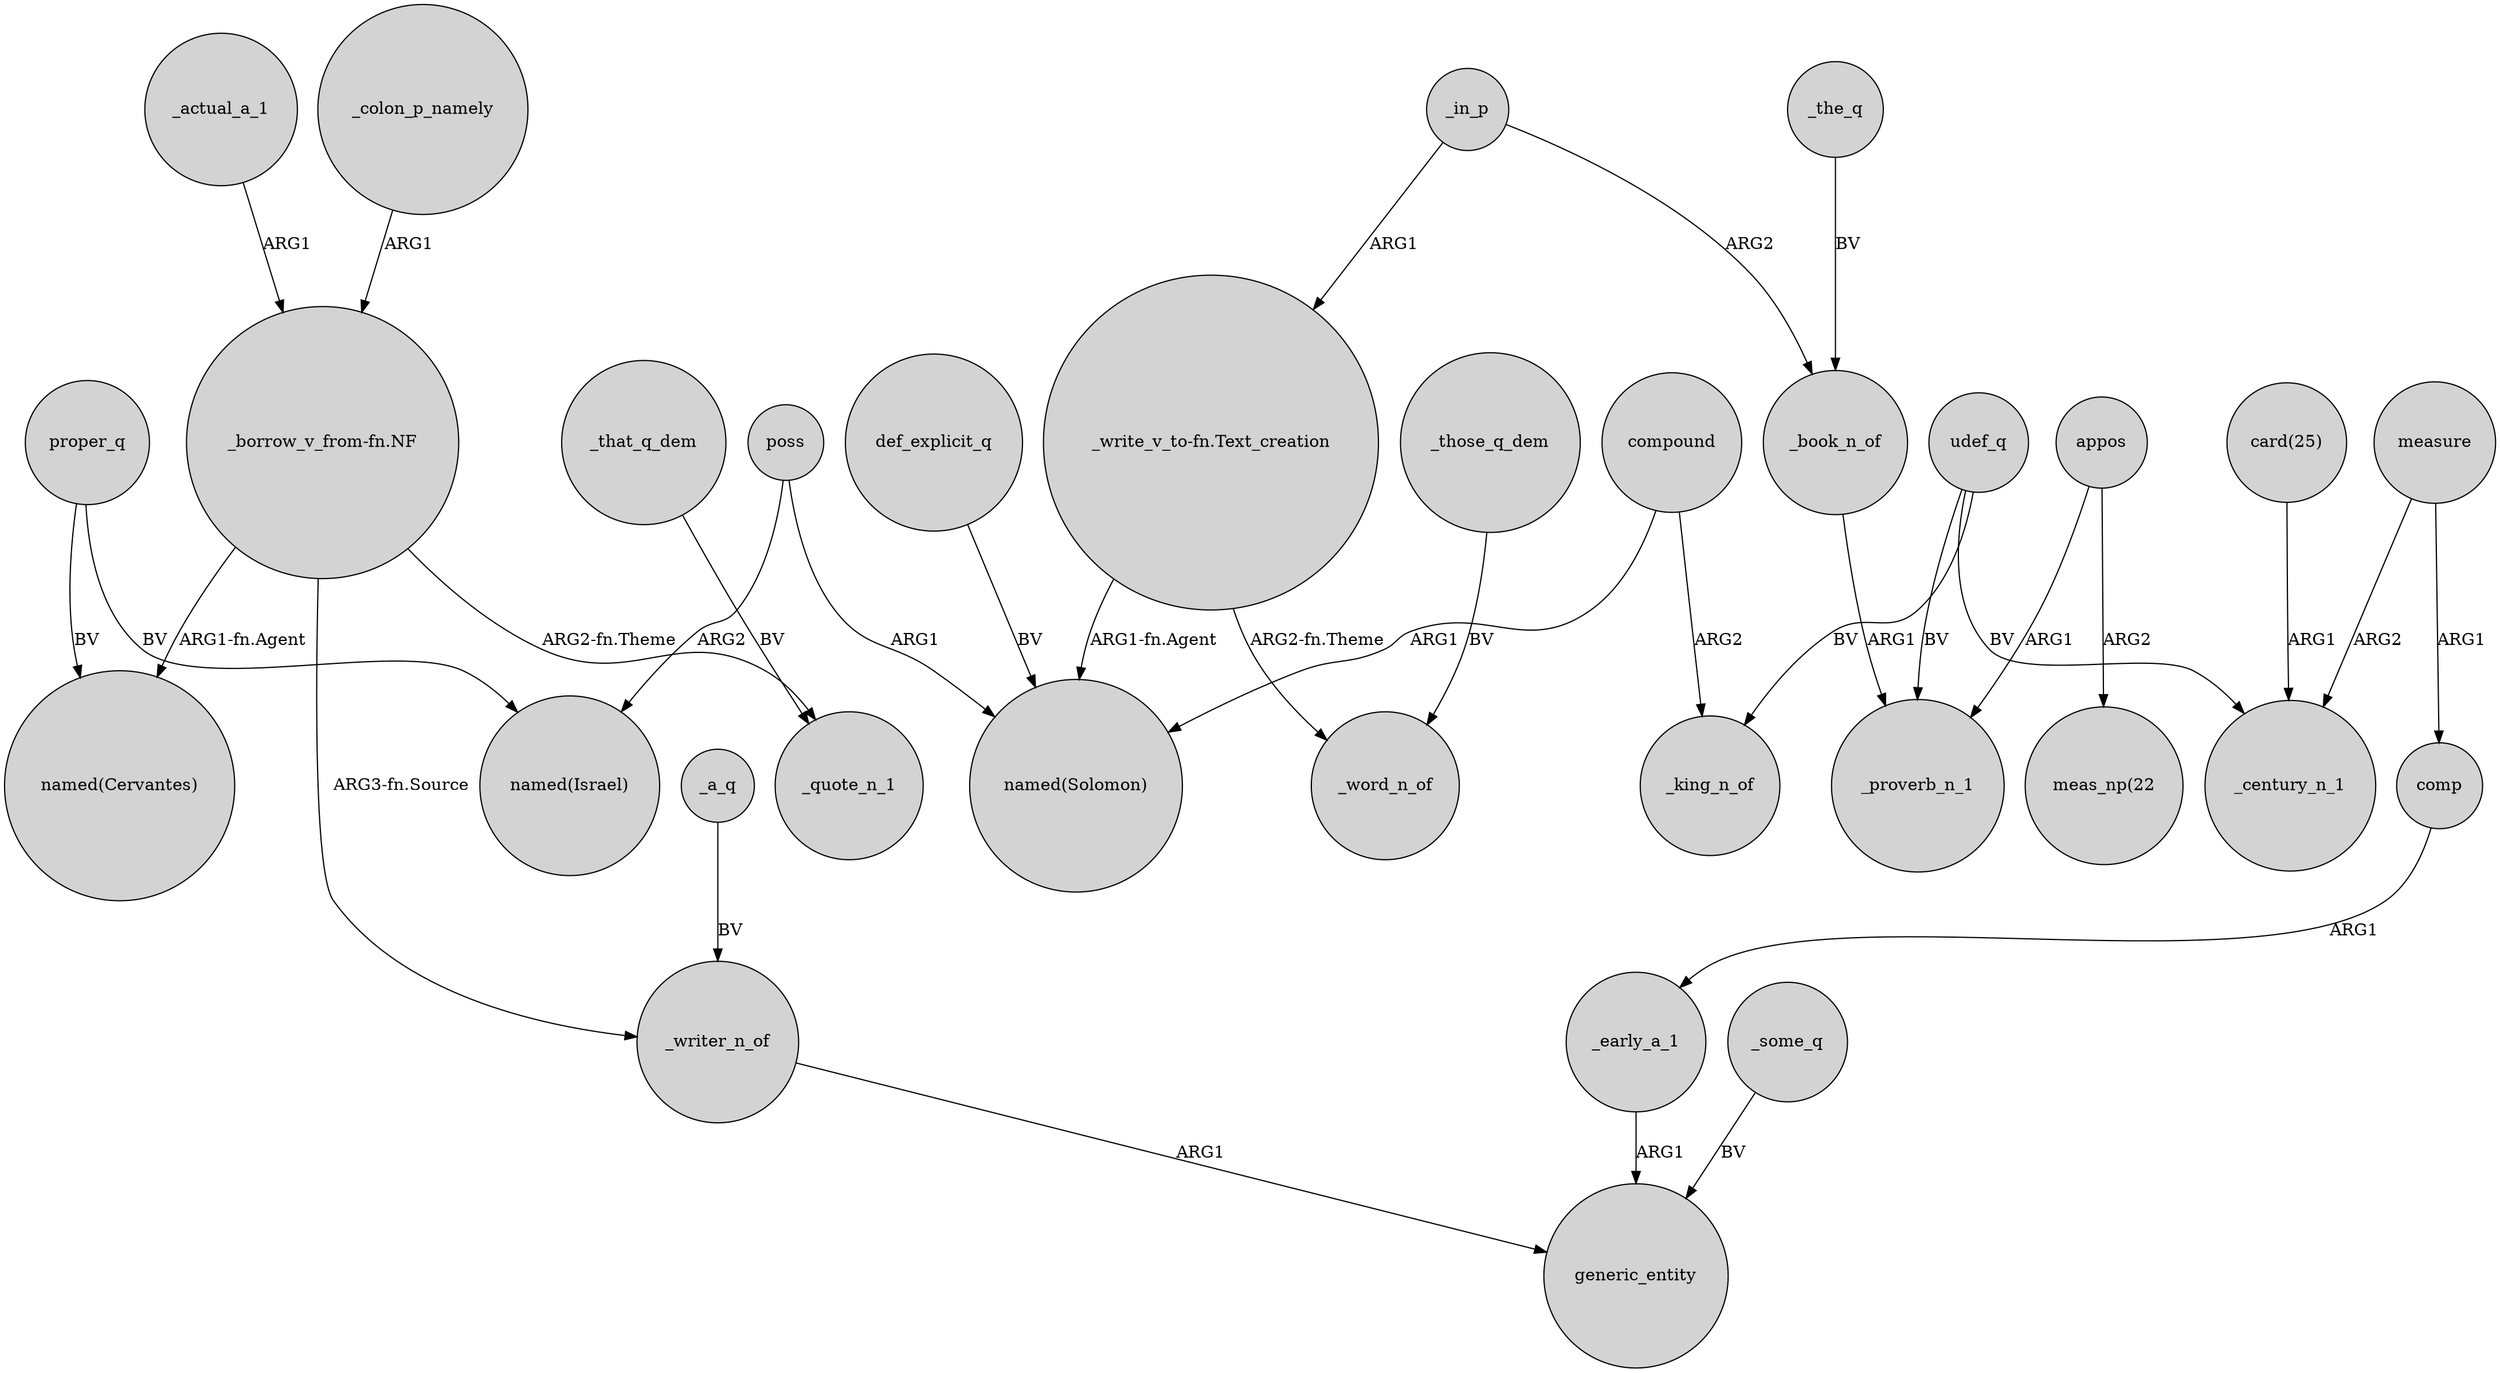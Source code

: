 digraph {
	node [shape=circle style=filled]
	_actual_a_1 -> "_borrow_v_from-fn.NF" [label=ARG1]
	"_write_v_to-fn.Text_creation" -> _word_n_of [label="ARG2-fn.Theme"]
	compound -> _king_n_of [label=ARG2]
	_book_n_of -> _proverb_n_1 [label=ARG1]
	proper_q -> "named(Cervantes)" [label=BV]
	_a_q -> _writer_n_of [label=BV]
	"_write_v_to-fn.Text_creation" -> "named(Solomon)" [label="ARG1-fn.Agent"]
	_colon_p_namely -> "_borrow_v_from-fn.NF" [label=ARG1]
	_in_p -> _book_n_of [label=ARG2]
	"_borrow_v_from-fn.NF" -> _quote_n_1 [label="ARG2-fn.Theme"]
	appos -> _proverb_n_1 [label=ARG1]
	"_borrow_v_from-fn.NF" -> _writer_n_of [label="ARG3-fn.Source"]
	_in_p -> "_write_v_to-fn.Text_creation" [label=ARG1]
	poss -> "named(Israel)" [label=ARG2]
	measure -> comp [label=ARG1]
	_the_q -> _book_n_of [label=BV]
	compound -> "named(Solomon)" [label=ARG1]
	"card(25)" -> _century_n_1 [label=ARG1]
	def_explicit_q -> "named(Solomon)" [label=BV]
	appos -> "meas_np(22":"1)" [label=ARG2]
	poss -> "named(Solomon)" [label=ARG1]
	_early_a_1 -> generic_entity [label=ARG1]
	udef_q -> _proverb_n_1 [label=BV]
	udef_q -> _century_n_1 [label=BV]
	_some_q -> generic_entity [label=BV]
	_those_q_dem -> _word_n_of [label=BV]
	proper_q -> "named(Israel)" [label=BV]
	_writer_n_of -> generic_entity [label=ARG1]
	"_borrow_v_from-fn.NF" -> "named(Cervantes)" [label="ARG1-fn.Agent"]
	_that_q_dem -> _quote_n_1 [label=BV]
	udef_q -> _king_n_of [label=BV]
	comp -> _early_a_1 [label=ARG1]
	measure -> _century_n_1 [label=ARG2]
}

